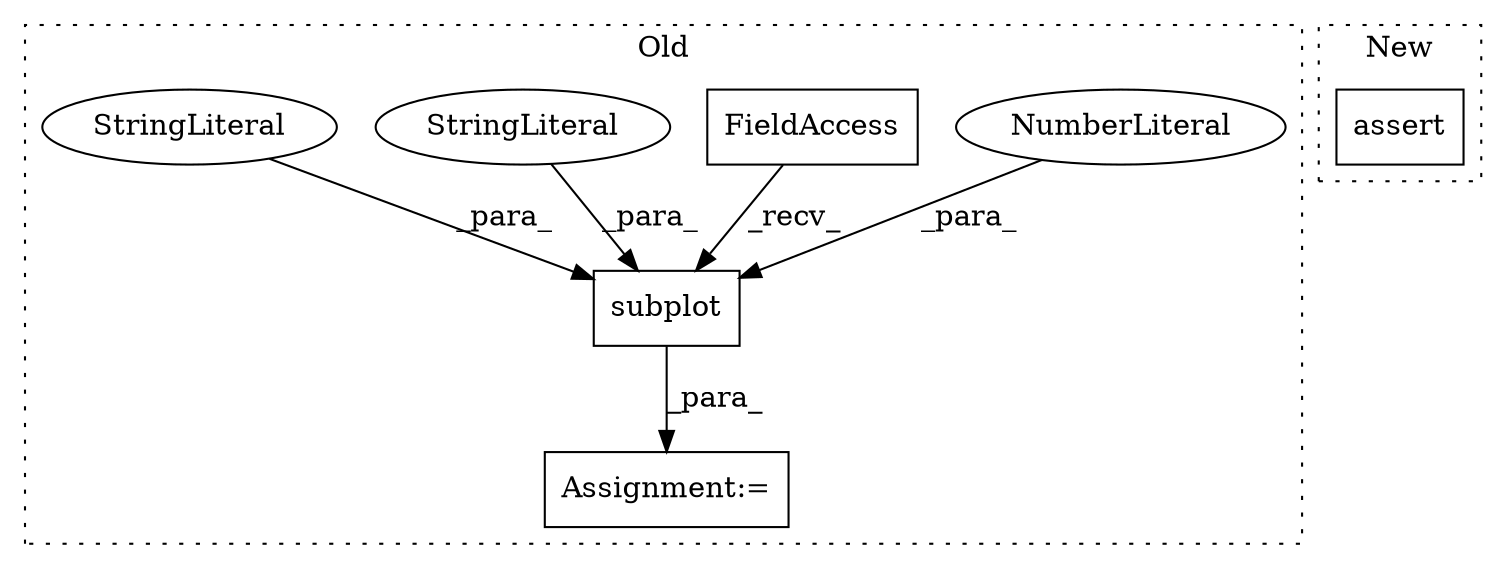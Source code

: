 digraph G {
subgraph cluster0 {
1 [label="subplot" a="32" s="866,890" l="8,1" shape="box"];
3 [label="NumberLiteral" a="34" s="874" l="3" shape="ellipse"];
4 [label="FieldAccess" a="22" s="848" l="10" shape="box"];
5 [label="StringLiteral" a="45" s="883" l="7" shape="ellipse"];
6 [label="StringLiteral" a="45" s="878" l="4" shape="ellipse"];
7 [label="Assignment:=" a="7" s="847" l="1" shape="box"];
label = "Old";
style="dotted";
}
subgraph cluster1 {
2 [label="assert" a="6" s="617" l="7" shape="box"];
label = "New";
style="dotted";
}
1 -> 7 [label="_para_"];
3 -> 1 [label="_para_"];
4 -> 1 [label="_recv_"];
5 -> 1 [label="_para_"];
6 -> 1 [label="_para_"];
}